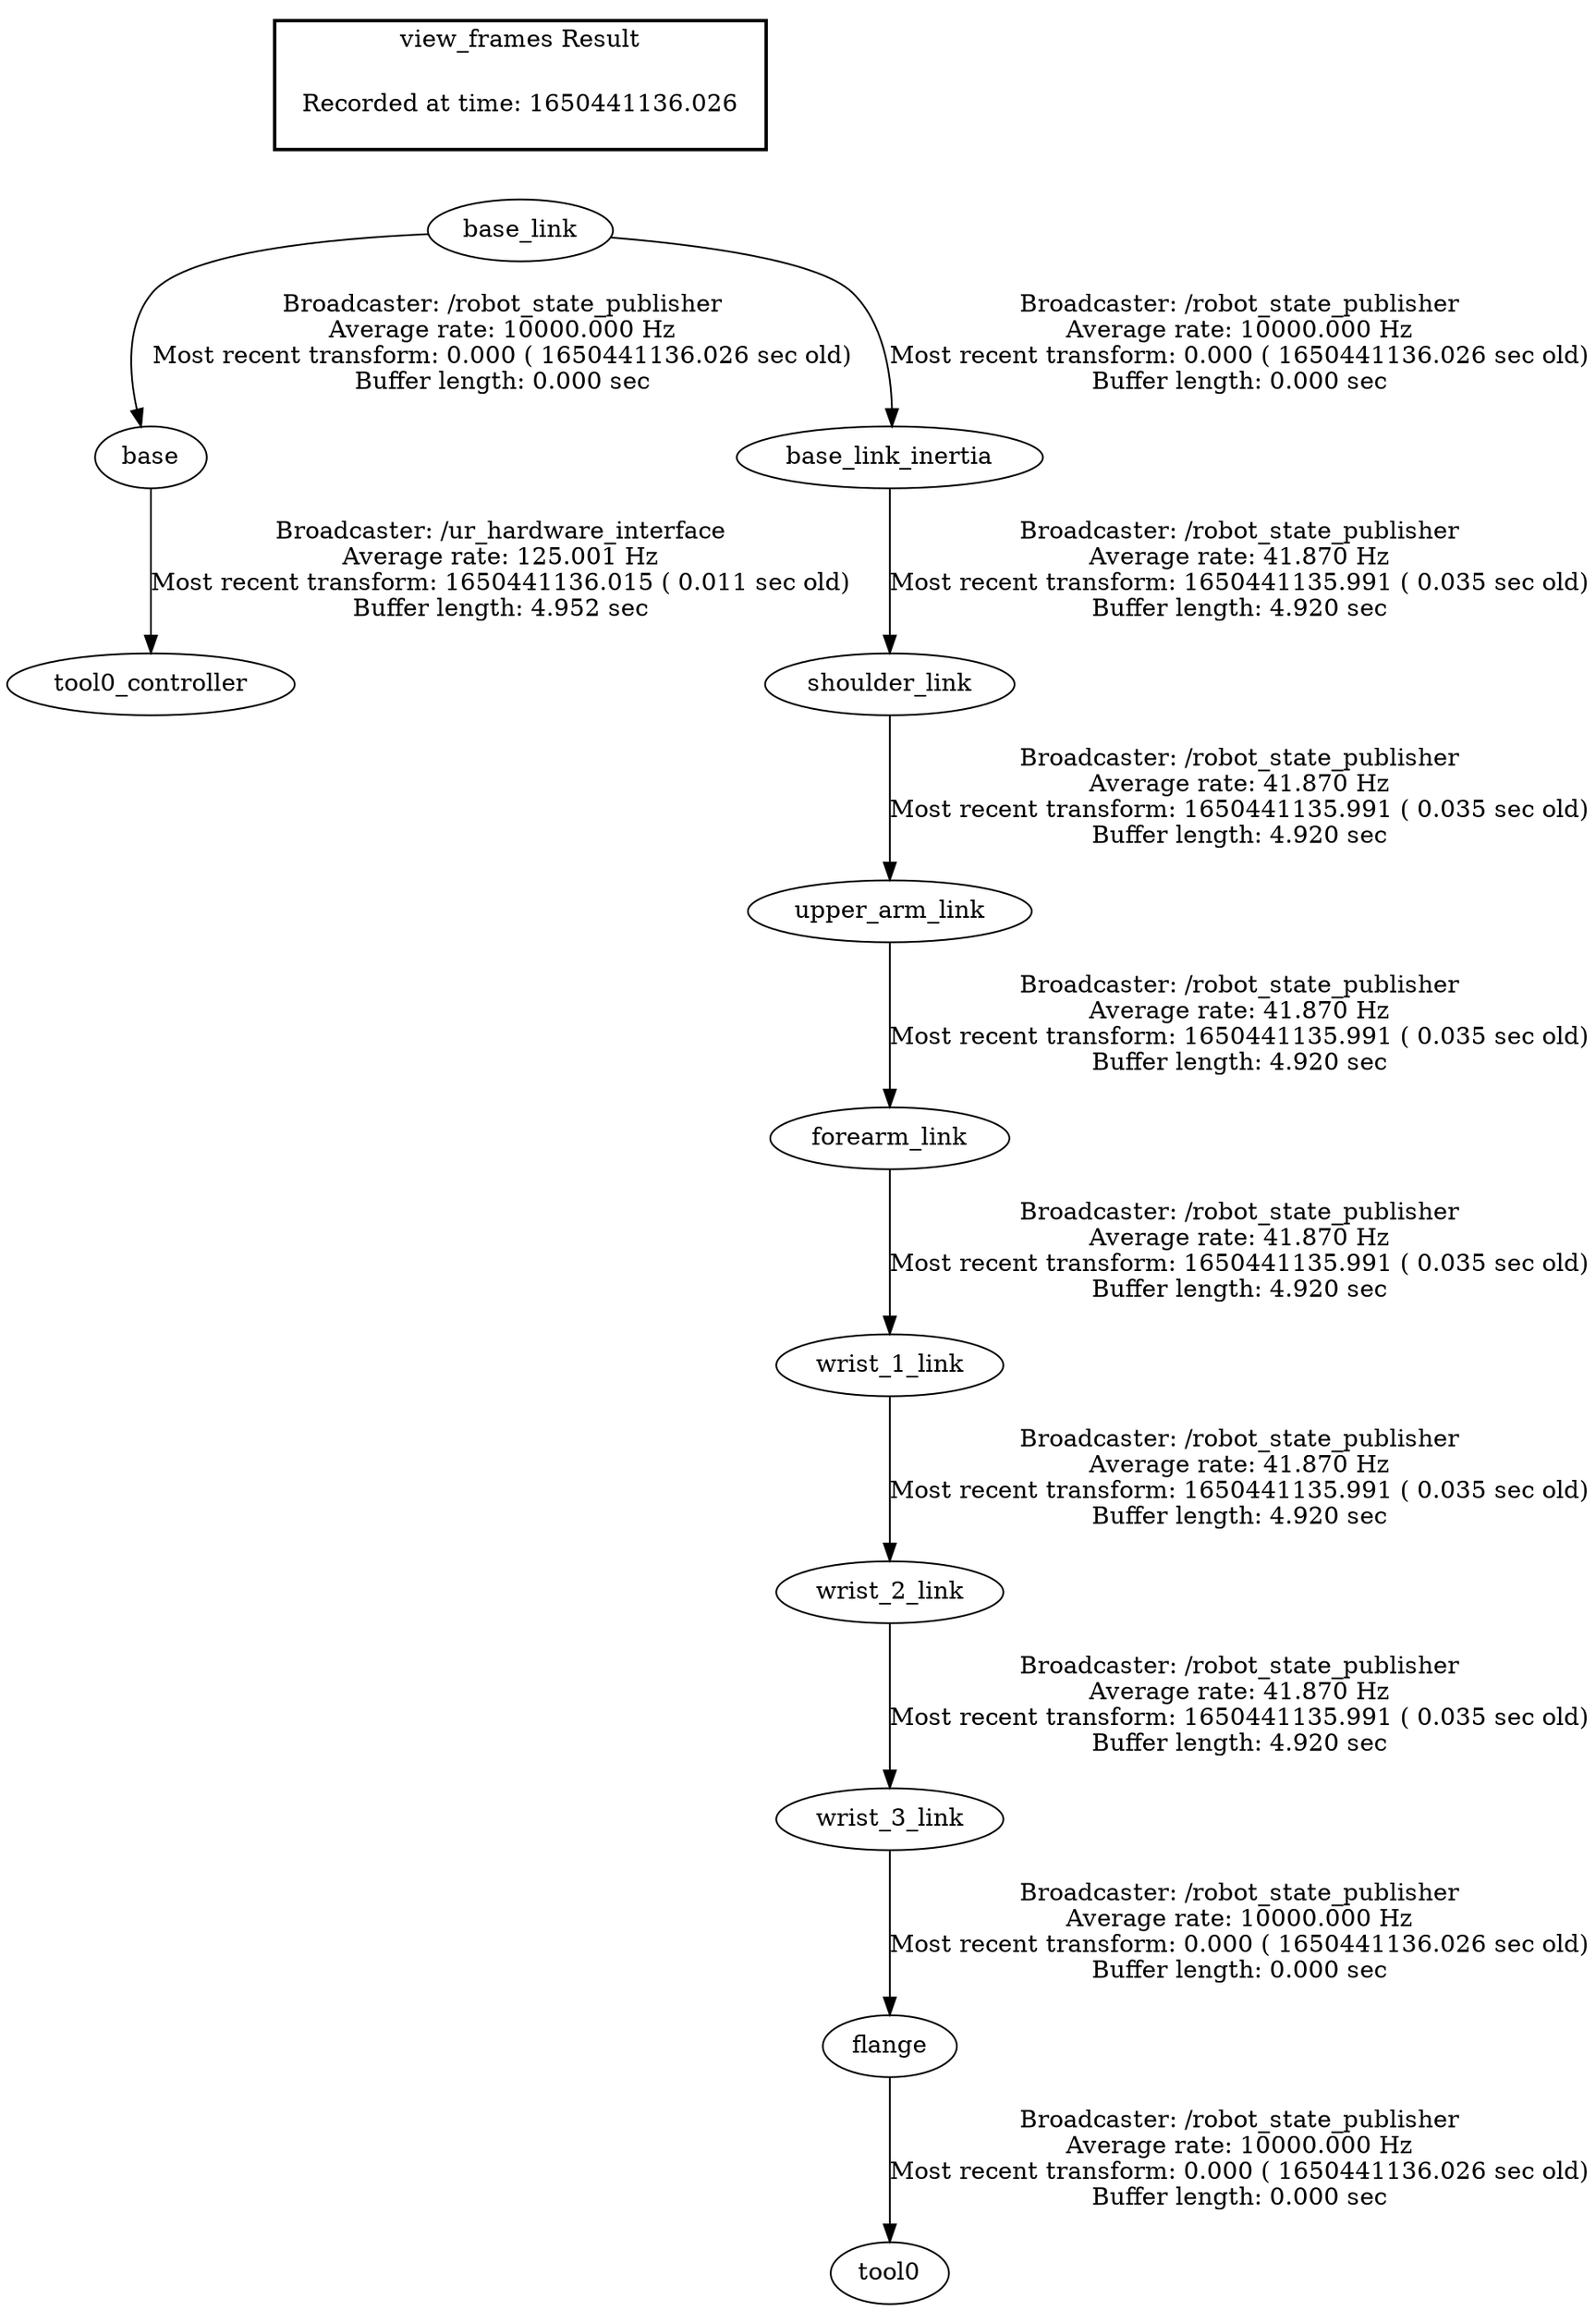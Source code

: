 digraph G {
"base_link" -> "base"[label="Broadcaster: /robot_state_publisher\nAverage rate: 10000.000 Hz\nMost recent transform: 0.000 ( 1650441136.026 sec old)\nBuffer length: 0.000 sec\n"];
"base_link" -> "base_link_inertia"[label="Broadcaster: /robot_state_publisher\nAverage rate: 10000.000 Hz\nMost recent transform: 0.000 ( 1650441136.026 sec old)\nBuffer length: 0.000 sec\n"];
"flange" -> "tool0"[label="Broadcaster: /robot_state_publisher\nAverage rate: 10000.000 Hz\nMost recent transform: 0.000 ( 1650441136.026 sec old)\nBuffer length: 0.000 sec\n"];
"wrist_3_link" -> "flange"[label="Broadcaster: /robot_state_publisher\nAverage rate: 10000.000 Hz\nMost recent transform: 0.000 ( 1650441136.026 sec old)\nBuffer length: 0.000 sec\n"];
"wrist_2_link" -> "wrist_3_link"[label="Broadcaster: /robot_state_publisher\nAverage rate: 41.870 Hz\nMost recent transform: 1650441135.991 ( 0.035 sec old)\nBuffer length: 4.920 sec\n"];
"base" -> "tool0_controller"[label="Broadcaster: /ur_hardware_interface\nAverage rate: 125.001 Hz\nMost recent transform: 1650441136.015 ( 0.011 sec old)\nBuffer length: 4.952 sec\n"];
"upper_arm_link" -> "forearm_link"[label="Broadcaster: /robot_state_publisher\nAverage rate: 41.870 Hz\nMost recent transform: 1650441135.991 ( 0.035 sec old)\nBuffer length: 4.920 sec\n"];
"shoulder_link" -> "upper_arm_link"[label="Broadcaster: /robot_state_publisher\nAverage rate: 41.870 Hz\nMost recent transform: 1650441135.991 ( 0.035 sec old)\nBuffer length: 4.920 sec\n"];
"base_link_inertia" -> "shoulder_link"[label="Broadcaster: /robot_state_publisher\nAverage rate: 41.870 Hz\nMost recent transform: 1650441135.991 ( 0.035 sec old)\nBuffer length: 4.920 sec\n"];
"forearm_link" -> "wrist_1_link"[label="Broadcaster: /robot_state_publisher\nAverage rate: 41.870 Hz\nMost recent transform: 1650441135.991 ( 0.035 sec old)\nBuffer length: 4.920 sec\n"];
"wrist_1_link" -> "wrist_2_link"[label="Broadcaster: /robot_state_publisher\nAverage rate: 41.870 Hz\nMost recent transform: 1650441135.991 ( 0.035 sec old)\nBuffer length: 4.920 sec\n"];
edge [style=invis];
 subgraph cluster_legend { style=bold; color=black; label ="view_frames Result";
"Recorded at time: 1650441136.026"[ shape=plaintext ] ;
 }->"base_link";
}